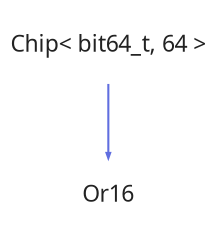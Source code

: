 digraph {
 rankdir = "TB"
 bgcolor = none;
 node [
   shape     = none
   fontname  = "Segoe UI"
   fontsize  = "11"
   fontcolor = "#222222ff"
   color     = "#cacde8ff"
   fillcolor = "#e6e8faff"
   margin    = "0.01"
 ]
 edge [
   arrowsize = "0.25"
   fontname  = "Segoe UI"
   fontsize  = "11"
   color     = "#606ee0ff"
   fontcolor = "#222222ff"
 ]
 0[
   label = "Chip&lt; bit64_t, 64 &gt;"
 ]
 1[
   label = "Or16"
 ]
 0->1
}
